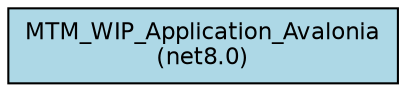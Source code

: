 digraph CSharpDependencies {
  graph [rankdir=LR, fontname="Helvetica", fontsize=14, splines=sprite, overlap=false, nodesep=0.2, ranksep=0.8];
  node [shape=box, style=filled, fillcolor=lightblue, fontname="Helvetica", fontsize=11];
  edge [fontname="Helvetica", fontsize=9];

  "MTM_WIP_Application_Avalonia" [label="MTM_WIP_Application_Avalonia\n(net8.0)"];

  // Project reference edges
}
